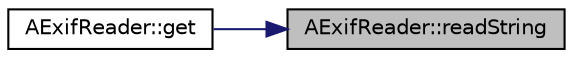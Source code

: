 digraph "AExifReader::readString"
{
 // LATEX_PDF_SIZE
  edge [fontname="Helvetica",fontsize="10",labelfontname="Helvetica",labelfontsize="10"];
  node [fontname="Helvetica",fontsize="10",shape=record];
  rankdir="RL";
  Node1 [label="AExifReader::readString",height=0.2,width=0.4,color="black", fillcolor="grey75", style="filled", fontcolor="black",tooltip=" "];
  Node1 -> Node2 [dir="back",color="midnightblue",fontsize="10",style="solid",fontname="Helvetica"];
  Node2 [label="AExifReader::get",height=0.2,width=0.4,color="black", fillcolor="white", style="filled",URL="$class_a_exif_reader.html#a97ad78baf771eb511919ec5f2c73bf7d",tooltip=" "];
}
